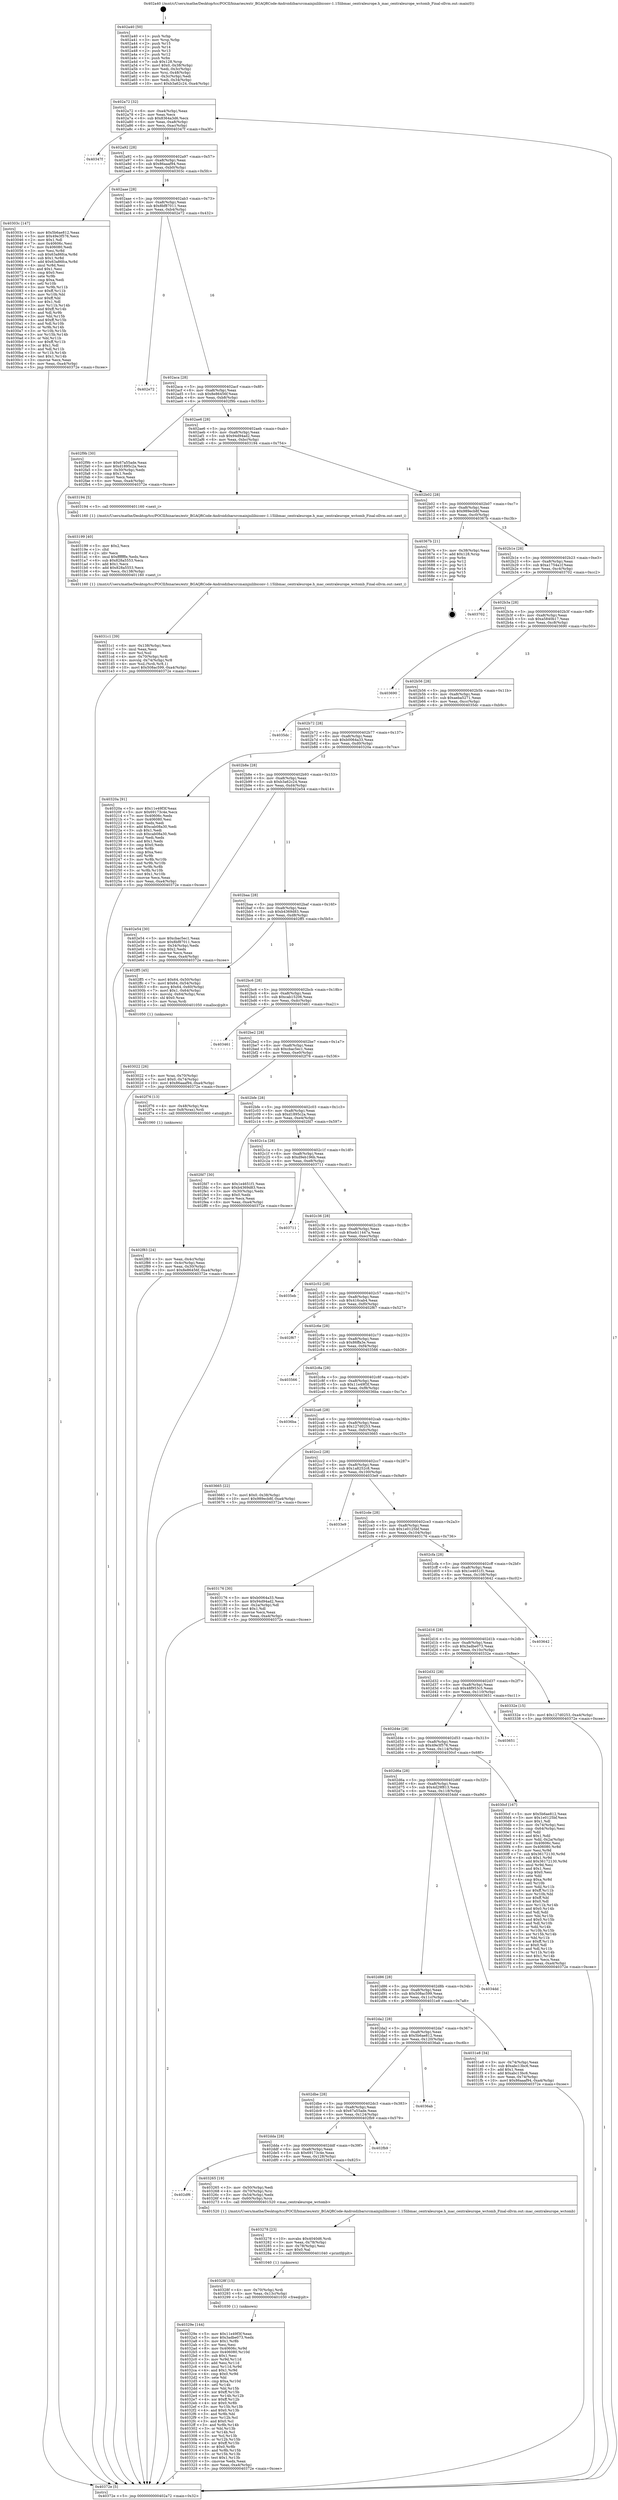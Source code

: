 digraph "0x402a40" {
  label = "0x402a40 (/mnt/c/Users/mathe/Desktop/tcc/POCII/binaries/extr_BGAQRCode-Androidzbarsrcmainjnilibiconv-1.15libmac_centraleurope.h_mac_centraleurope_wctomb_Final-ollvm.out::main(0))"
  labelloc = "t"
  node[shape=record]

  Entry [label="",width=0.3,height=0.3,shape=circle,fillcolor=black,style=filled]
  "0x402a72" [label="{
     0x402a72 [32]\l
     | [instrs]\l
     &nbsp;&nbsp;0x402a72 \<+6\>: mov -0xa4(%rbp),%eax\l
     &nbsp;&nbsp;0x402a78 \<+2\>: mov %eax,%ecx\l
     &nbsp;&nbsp;0x402a7a \<+6\>: sub $0x8364a3d6,%ecx\l
     &nbsp;&nbsp;0x402a80 \<+6\>: mov %eax,-0xa8(%rbp)\l
     &nbsp;&nbsp;0x402a86 \<+6\>: mov %ecx,-0xac(%rbp)\l
     &nbsp;&nbsp;0x402a8c \<+6\>: je 000000000040347f \<main+0xa3f\>\l
  }"]
  "0x40347f" [label="{
     0x40347f\l
  }", style=dashed]
  "0x402a92" [label="{
     0x402a92 [28]\l
     | [instrs]\l
     &nbsp;&nbsp;0x402a92 \<+5\>: jmp 0000000000402a97 \<main+0x57\>\l
     &nbsp;&nbsp;0x402a97 \<+6\>: mov -0xa8(%rbp),%eax\l
     &nbsp;&nbsp;0x402a9d \<+5\>: sub $0x86aaaf94,%eax\l
     &nbsp;&nbsp;0x402aa2 \<+6\>: mov %eax,-0xb0(%rbp)\l
     &nbsp;&nbsp;0x402aa8 \<+6\>: je 000000000040303c \<main+0x5fc\>\l
  }"]
  Exit [label="",width=0.3,height=0.3,shape=circle,fillcolor=black,style=filled,peripheries=2]
  "0x40303c" [label="{
     0x40303c [147]\l
     | [instrs]\l
     &nbsp;&nbsp;0x40303c \<+5\>: mov $0x5b6ae812,%eax\l
     &nbsp;&nbsp;0x403041 \<+5\>: mov $0x49e3f576,%ecx\l
     &nbsp;&nbsp;0x403046 \<+2\>: mov $0x1,%dl\l
     &nbsp;&nbsp;0x403048 \<+7\>: mov 0x40606c,%esi\l
     &nbsp;&nbsp;0x40304f \<+7\>: mov 0x406080,%edi\l
     &nbsp;&nbsp;0x403056 \<+3\>: mov %esi,%r8d\l
     &nbsp;&nbsp;0x403059 \<+7\>: sub $0x63a86fca,%r8d\l
     &nbsp;&nbsp;0x403060 \<+4\>: sub $0x1,%r8d\l
     &nbsp;&nbsp;0x403064 \<+7\>: add $0x63a86fca,%r8d\l
     &nbsp;&nbsp;0x40306b \<+4\>: imul %r8d,%esi\l
     &nbsp;&nbsp;0x40306f \<+3\>: and $0x1,%esi\l
     &nbsp;&nbsp;0x403072 \<+3\>: cmp $0x0,%esi\l
     &nbsp;&nbsp;0x403075 \<+4\>: sete %r9b\l
     &nbsp;&nbsp;0x403079 \<+3\>: cmp $0xa,%edi\l
     &nbsp;&nbsp;0x40307c \<+4\>: setl %r10b\l
     &nbsp;&nbsp;0x403080 \<+3\>: mov %r9b,%r11b\l
     &nbsp;&nbsp;0x403083 \<+4\>: xor $0xff,%r11b\l
     &nbsp;&nbsp;0x403087 \<+3\>: mov %r10b,%bl\l
     &nbsp;&nbsp;0x40308a \<+3\>: xor $0xff,%bl\l
     &nbsp;&nbsp;0x40308d \<+3\>: xor $0x1,%dl\l
     &nbsp;&nbsp;0x403090 \<+3\>: mov %r11b,%r14b\l
     &nbsp;&nbsp;0x403093 \<+4\>: and $0xff,%r14b\l
     &nbsp;&nbsp;0x403097 \<+3\>: and %dl,%r9b\l
     &nbsp;&nbsp;0x40309a \<+3\>: mov %bl,%r15b\l
     &nbsp;&nbsp;0x40309d \<+4\>: and $0xff,%r15b\l
     &nbsp;&nbsp;0x4030a1 \<+3\>: and %dl,%r10b\l
     &nbsp;&nbsp;0x4030a4 \<+3\>: or %r9b,%r14b\l
     &nbsp;&nbsp;0x4030a7 \<+3\>: or %r10b,%r15b\l
     &nbsp;&nbsp;0x4030aa \<+3\>: xor %r15b,%r14b\l
     &nbsp;&nbsp;0x4030ad \<+3\>: or %bl,%r11b\l
     &nbsp;&nbsp;0x4030b0 \<+4\>: xor $0xff,%r11b\l
     &nbsp;&nbsp;0x4030b4 \<+3\>: or $0x1,%dl\l
     &nbsp;&nbsp;0x4030b7 \<+3\>: and %dl,%r11b\l
     &nbsp;&nbsp;0x4030ba \<+3\>: or %r11b,%r14b\l
     &nbsp;&nbsp;0x4030bd \<+4\>: test $0x1,%r14b\l
     &nbsp;&nbsp;0x4030c1 \<+3\>: cmovne %ecx,%eax\l
     &nbsp;&nbsp;0x4030c4 \<+6\>: mov %eax,-0xa4(%rbp)\l
     &nbsp;&nbsp;0x4030ca \<+5\>: jmp 000000000040372e \<main+0xcee\>\l
  }"]
  "0x402aae" [label="{
     0x402aae [28]\l
     | [instrs]\l
     &nbsp;&nbsp;0x402aae \<+5\>: jmp 0000000000402ab3 \<main+0x73\>\l
     &nbsp;&nbsp;0x402ab3 \<+6\>: mov -0xa8(%rbp),%eax\l
     &nbsp;&nbsp;0x402ab9 \<+5\>: sub $0x8bf87011,%eax\l
     &nbsp;&nbsp;0x402abe \<+6\>: mov %eax,-0xb4(%rbp)\l
     &nbsp;&nbsp;0x402ac4 \<+6\>: je 0000000000402e72 \<main+0x432\>\l
  }"]
  "0x40329e" [label="{
     0x40329e [144]\l
     | [instrs]\l
     &nbsp;&nbsp;0x40329e \<+5\>: mov $0x11e49f3f,%eax\l
     &nbsp;&nbsp;0x4032a3 \<+5\>: mov $0x3adbe073,%edx\l
     &nbsp;&nbsp;0x4032a8 \<+3\>: mov $0x1,%r8b\l
     &nbsp;&nbsp;0x4032ab \<+2\>: xor %esi,%esi\l
     &nbsp;&nbsp;0x4032ad \<+8\>: mov 0x40606c,%r9d\l
     &nbsp;&nbsp;0x4032b5 \<+8\>: mov 0x406080,%r10d\l
     &nbsp;&nbsp;0x4032bd \<+3\>: sub $0x1,%esi\l
     &nbsp;&nbsp;0x4032c0 \<+3\>: mov %r9d,%r11d\l
     &nbsp;&nbsp;0x4032c3 \<+3\>: add %esi,%r11d\l
     &nbsp;&nbsp;0x4032c6 \<+4\>: imul %r11d,%r9d\l
     &nbsp;&nbsp;0x4032ca \<+4\>: and $0x1,%r9d\l
     &nbsp;&nbsp;0x4032ce \<+4\>: cmp $0x0,%r9d\l
     &nbsp;&nbsp;0x4032d2 \<+3\>: sete %bl\l
     &nbsp;&nbsp;0x4032d5 \<+4\>: cmp $0xa,%r10d\l
     &nbsp;&nbsp;0x4032d9 \<+4\>: setl %r14b\l
     &nbsp;&nbsp;0x4032dd \<+3\>: mov %bl,%r15b\l
     &nbsp;&nbsp;0x4032e0 \<+4\>: xor $0xff,%r15b\l
     &nbsp;&nbsp;0x4032e4 \<+3\>: mov %r14b,%r12b\l
     &nbsp;&nbsp;0x4032e7 \<+4\>: xor $0xff,%r12b\l
     &nbsp;&nbsp;0x4032eb \<+4\>: xor $0x0,%r8b\l
     &nbsp;&nbsp;0x4032ef \<+3\>: mov %r15b,%r13b\l
     &nbsp;&nbsp;0x4032f2 \<+4\>: and $0x0,%r13b\l
     &nbsp;&nbsp;0x4032f6 \<+3\>: and %r8b,%bl\l
     &nbsp;&nbsp;0x4032f9 \<+3\>: mov %r12b,%cl\l
     &nbsp;&nbsp;0x4032fc \<+3\>: and $0x0,%cl\l
     &nbsp;&nbsp;0x4032ff \<+3\>: and %r8b,%r14b\l
     &nbsp;&nbsp;0x403302 \<+3\>: or %bl,%r13b\l
     &nbsp;&nbsp;0x403305 \<+3\>: or %r14b,%cl\l
     &nbsp;&nbsp;0x403308 \<+3\>: xor %cl,%r13b\l
     &nbsp;&nbsp;0x40330b \<+3\>: or %r12b,%r15b\l
     &nbsp;&nbsp;0x40330e \<+4\>: xor $0xff,%r15b\l
     &nbsp;&nbsp;0x403312 \<+4\>: or $0x0,%r8b\l
     &nbsp;&nbsp;0x403316 \<+3\>: and %r8b,%r15b\l
     &nbsp;&nbsp;0x403319 \<+3\>: or %r15b,%r13b\l
     &nbsp;&nbsp;0x40331c \<+4\>: test $0x1,%r13b\l
     &nbsp;&nbsp;0x403320 \<+3\>: cmovne %edx,%eax\l
     &nbsp;&nbsp;0x403323 \<+6\>: mov %eax,-0xa4(%rbp)\l
     &nbsp;&nbsp;0x403329 \<+5\>: jmp 000000000040372e \<main+0xcee\>\l
  }"]
  "0x402e72" [label="{
     0x402e72\l
  }", style=dashed]
  "0x402aca" [label="{
     0x402aca [28]\l
     | [instrs]\l
     &nbsp;&nbsp;0x402aca \<+5\>: jmp 0000000000402acf \<main+0x8f\>\l
     &nbsp;&nbsp;0x402acf \<+6\>: mov -0xa8(%rbp),%eax\l
     &nbsp;&nbsp;0x402ad5 \<+5\>: sub $0x8e86456f,%eax\l
     &nbsp;&nbsp;0x402ada \<+6\>: mov %eax,-0xb8(%rbp)\l
     &nbsp;&nbsp;0x402ae0 \<+6\>: je 0000000000402f9b \<main+0x55b\>\l
  }"]
  "0x40328f" [label="{
     0x40328f [15]\l
     | [instrs]\l
     &nbsp;&nbsp;0x40328f \<+4\>: mov -0x70(%rbp),%rdi\l
     &nbsp;&nbsp;0x403293 \<+6\>: mov %eax,-0x13c(%rbp)\l
     &nbsp;&nbsp;0x403299 \<+5\>: call 0000000000401030 \<free@plt\>\l
     | [calls]\l
     &nbsp;&nbsp;0x401030 \{1\} (unknown)\l
  }"]
  "0x402f9b" [label="{
     0x402f9b [30]\l
     | [instrs]\l
     &nbsp;&nbsp;0x402f9b \<+5\>: mov $0x67a55ade,%eax\l
     &nbsp;&nbsp;0x402fa0 \<+5\>: mov $0xd1895c2a,%ecx\l
     &nbsp;&nbsp;0x402fa5 \<+3\>: mov -0x30(%rbp),%edx\l
     &nbsp;&nbsp;0x402fa8 \<+3\>: cmp $0x1,%edx\l
     &nbsp;&nbsp;0x402fab \<+3\>: cmovl %ecx,%eax\l
     &nbsp;&nbsp;0x402fae \<+6\>: mov %eax,-0xa4(%rbp)\l
     &nbsp;&nbsp;0x402fb4 \<+5\>: jmp 000000000040372e \<main+0xcee\>\l
  }"]
  "0x402ae6" [label="{
     0x402ae6 [28]\l
     | [instrs]\l
     &nbsp;&nbsp;0x402ae6 \<+5\>: jmp 0000000000402aeb \<main+0xab\>\l
     &nbsp;&nbsp;0x402aeb \<+6\>: mov -0xa8(%rbp),%eax\l
     &nbsp;&nbsp;0x402af1 \<+5\>: sub $0x94d94ad2,%eax\l
     &nbsp;&nbsp;0x402af6 \<+6\>: mov %eax,-0xbc(%rbp)\l
     &nbsp;&nbsp;0x402afc \<+6\>: je 0000000000403194 \<main+0x754\>\l
  }"]
  "0x403278" [label="{
     0x403278 [23]\l
     | [instrs]\l
     &nbsp;&nbsp;0x403278 \<+10\>: movabs $0x4040d6,%rdi\l
     &nbsp;&nbsp;0x403282 \<+3\>: mov %eax,-0x78(%rbp)\l
     &nbsp;&nbsp;0x403285 \<+3\>: mov -0x78(%rbp),%esi\l
     &nbsp;&nbsp;0x403288 \<+2\>: mov $0x0,%al\l
     &nbsp;&nbsp;0x40328a \<+5\>: call 0000000000401040 \<printf@plt\>\l
     | [calls]\l
     &nbsp;&nbsp;0x401040 \{1\} (unknown)\l
  }"]
  "0x403194" [label="{
     0x403194 [5]\l
     | [instrs]\l
     &nbsp;&nbsp;0x403194 \<+5\>: call 0000000000401160 \<next_i\>\l
     | [calls]\l
     &nbsp;&nbsp;0x401160 \{1\} (/mnt/c/Users/mathe/Desktop/tcc/POCII/binaries/extr_BGAQRCode-Androidzbarsrcmainjnilibiconv-1.15libmac_centraleurope.h_mac_centraleurope_wctomb_Final-ollvm.out::next_i)\l
  }"]
  "0x402b02" [label="{
     0x402b02 [28]\l
     | [instrs]\l
     &nbsp;&nbsp;0x402b02 \<+5\>: jmp 0000000000402b07 \<main+0xc7\>\l
     &nbsp;&nbsp;0x402b07 \<+6\>: mov -0xa8(%rbp),%eax\l
     &nbsp;&nbsp;0x402b0d \<+5\>: sub $0x989ecb8f,%eax\l
     &nbsp;&nbsp;0x402b12 \<+6\>: mov %eax,-0xc0(%rbp)\l
     &nbsp;&nbsp;0x402b18 \<+6\>: je 000000000040367b \<main+0xc3b\>\l
  }"]
  "0x402df6" [label="{
     0x402df6\l
  }", style=dashed]
  "0x40367b" [label="{
     0x40367b [21]\l
     | [instrs]\l
     &nbsp;&nbsp;0x40367b \<+3\>: mov -0x38(%rbp),%eax\l
     &nbsp;&nbsp;0x40367e \<+7\>: add $0x128,%rsp\l
     &nbsp;&nbsp;0x403685 \<+1\>: pop %rbx\l
     &nbsp;&nbsp;0x403686 \<+2\>: pop %r12\l
     &nbsp;&nbsp;0x403688 \<+2\>: pop %r13\l
     &nbsp;&nbsp;0x40368a \<+2\>: pop %r14\l
     &nbsp;&nbsp;0x40368c \<+2\>: pop %r15\l
     &nbsp;&nbsp;0x40368e \<+1\>: pop %rbp\l
     &nbsp;&nbsp;0x40368f \<+1\>: ret\l
  }"]
  "0x402b1e" [label="{
     0x402b1e [28]\l
     | [instrs]\l
     &nbsp;&nbsp;0x402b1e \<+5\>: jmp 0000000000402b23 \<main+0xe3\>\l
     &nbsp;&nbsp;0x402b23 \<+6\>: mov -0xa8(%rbp),%eax\l
     &nbsp;&nbsp;0x402b29 \<+5\>: sub $0xa1754a1f,%eax\l
     &nbsp;&nbsp;0x402b2e \<+6\>: mov %eax,-0xc4(%rbp)\l
     &nbsp;&nbsp;0x402b34 \<+6\>: je 0000000000403702 \<main+0xcc2\>\l
  }"]
  "0x403265" [label="{
     0x403265 [19]\l
     | [instrs]\l
     &nbsp;&nbsp;0x403265 \<+3\>: mov -0x50(%rbp),%edi\l
     &nbsp;&nbsp;0x403268 \<+4\>: mov -0x70(%rbp),%rsi\l
     &nbsp;&nbsp;0x40326c \<+3\>: mov -0x54(%rbp),%edx\l
     &nbsp;&nbsp;0x40326f \<+4\>: mov -0x60(%rbp),%rcx\l
     &nbsp;&nbsp;0x403273 \<+5\>: call 0000000000401520 \<mac_centraleurope_wctomb\>\l
     | [calls]\l
     &nbsp;&nbsp;0x401520 \{1\} (/mnt/c/Users/mathe/Desktop/tcc/POCII/binaries/extr_BGAQRCode-Androidzbarsrcmainjnilibiconv-1.15libmac_centraleurope.h_mac_centraleurope_wctomb_Final-ollvm.out::mac_centraleurope_wctomb)\l
  }"]
  "0x403702" [label="{
     0x403702\l
  }", style=dashed]
  "0x402b3a" [label="{
     0x402b3a [28]\l
     | [instrs]\l
     &nbsp;&nbsp;0x402b3a \<+5\>: jmp 0000000000402b3f \<main+0xff\>\l
     &nbsp;&nbsp;0x402b3f \<+6\>: mov -0xa8(%rbp),%eax\l
     &nbsp;&nbsp;0x402b45 \<+5\>: sub $0xa5840b17,%eax\l
     &nbsp;&nbsp;0x402b4a \<+6\>: mov %eax,-0xc8(%rbp)\l
     &nbsp;&nbsp;0x402b50 \<+6\>: je 0000000000403690 \<main+0xc50\>\l
  }"]
  "0x402dda" [label="{
     0x402dda [28]\l
     | [instrs]\l
     &nbsp;&nbsp;0x402dda \<+5\>: jmp 0000000000402ddf \<main+0x39f\>\l
     &nbsp;&nbsp;0x402ddf \<+6\>: mov -0xa8(%rbp),%eax\l
     &nbsp;&nbsp;0x402de5 \<+5\>: sub $0x69173c4e,%eax\l
     &nbsp;&nbsp;0x402dea \<+6\>: mov %eax,-0x128(%rbp)\l
     &nbsp;&nbsp;0x402df0 \<+6\>: je 0000000000403265 \<main+0x825\>\l
  }"]
  "0x403690" [label="{
     0x403690\l
  }", style=dashed]
  "0x402b56" [label="{
     0x402b56 [28]\l
     | [instrs]\l
     &nbsp;&nbsp;0x402b56 \<+5\>: jmp 0000000000402b5b \<main+0x11b\>\l
     &nbsp;&nbsp;0x402b5b \<+6\>: mov -0xa8(%rbp),%eax\l
     &nbsp;&nbsp;0x402b61 \<+5\>: sub $0xaeba5271,%eax\l
     &nbsp;&nbsp;0x402b66 \<+6\>: mov %eax,-0xcc(%rbp)\l
     &nbsp;&nbsp;0x402b6c \<+6\>: je 00000000004035dc \<main+0xb9c\>\l
  }"]
  "0x402fb9" [label="{
     0x402fb9\l
  }", style=dashed]
  "0x4035dc" [label="{
     0x4035dc\l
  }", style=dashed]
  "0x402b72" [label="{
     0x402b72 [28]\l
     | [instrs]\l
     &nbsp;&nbsp;0x402b72 \<+5\>: jmp 0000000000402b77 \<main+0x137\>\l
     &nbsp;&nbsp;0x402b77 \<+6\>: mov -0xa8(%rbp),%eax\l
     &nbsp;&nbsp;0x402b7d \<+5\>: sub $0xb0064a33,%eax\l
     &nbsp;&nbsp;0x402b82 \<+6\>: mov %eax,-0xd0(%rbp)\l
     &nbsp;&nbsp;0x402b88 \<+6\>: je 000000000040320a \<main+0x7ca\>\l
  }"]
  "0x402dbe" [label="{
     0x402dbe [28]\l
     | [instrs]\l
     &nbsp;&nbsp;0x402dbe \<+5\>: jmp 0000000000402dc3 \<main+0x383\>\l
     &nbsp;&nbsp;0x402dc3 \<+6\>: mov -0xa8(%rbp),%eax\l
     &nbsp;&nbsp;0x402dc9 \<+5\>: sub $0x67a55ade,%eax\l
     &nbsp;&nbsp;0x402dce \<+6\>: mov %eax,-0x124(%rbp)\l
     &nbsp;&nbsp;0x402dd4 \<+6\>: je 0000000000402fb9 \<main+0x579\>\l
  }"]
  "0x40320a" [label="{
     0x40320a [91]\l
     | [instrs]\l
     &nbsp;&nbsp;0x40320a \<+5\>: mov $0x11e49f3f,%eax\l
     &nbsp;&nbsp;0x40320f \<+5\>: mov $0x69173c4e,%ecx\l
     &nbsp;&nbsp;0x403214 \<+7\>: mov 0x40606c,%edx\l
     &nbsp;&nbsp;0x40321b \<+7\>: mov 0x406080,%esi\l
     &nbsp;&nbsp;0x403222 \<+2\>: mov %edx,%edi\l
     &nbsp;&nbsp;0x403224 \<+6\>: add $0xcab08a30,%edi\l
     &nbsp;&nbsp;0x40322a \<+3\>: sub $0x1,%edi\l
     &nbsp;&nbsp;0x40322d \<+6\>: sub $0xcab08a30,%edi\l
     &nbsp;&nbsp;0x403233 \<+3\>: imul %edi,%edx\l
     &nbsp;&nbsp;0x403236 \<+3\>: and $0x1,%edx\l
     &nbsp;&nbsp;0x403239 \<+3\>: cmp $0x0,%edx\l
     &nbsp;&nbsp;0x40323c \<+4\>: sete %r8b\l
     &nbsp;&nbsp;0x403240 \<+3\>: cmp $0xa,%esi\l
     &nbsp;&nbsp;0x403243 \<+4\>: setl %r9b\l
     &nbsp;&nbsp;0x403247 \<+3\>: mov %r8b,%r10b\l
     &nbsp;&nbsp;0x40324a \<+3\>: and %r9b,%r10b\l
     &nbsp;&nbsp;0x40324d \<+3\>: xor %r9b,%r8b\l
     &nbsp;&nbsp;0x403250 \<+3\>: or %r8b,%r10b\l
     &nbsp;&nbsp;0x403253 \<+4\>: test $0x1,%r10b\l
     &nbsp;&nbsp;0x403257 \<+3\>: cmovne %ecx,%eax\l
     &nbsp;&nbsp;0x40325a \<+6\>: mov %eax,-0xa4(%rbp)\l
     &nbsp;&nbsp;0x403260 \<+5\>: jmp 000000000040372e \<main+0xcee\>\l
  }"]
  "0x402b8e" [label="{
     0x402b8e [28]\l
     | [instrs]\l
     &nbsp;&nbsp;0x402b8e \<+5\>: jmp 0000000000402b93 \<main+0x153\>\l
     &nbsp;&nbsp;0x402b93 \<+6\>: mov -0xa8(%rbp),%eax\l
     &nbsp;&nbsp;0x402b99 \<+5\>: sub $0xb3a62c24,%eax\l
     &nbsp;&nbsp;0x402b9e \<+6\>: mov %eax,-0xd4(%rbp)\l
     &nbsp;&nbsp;0x402ba4 \<+6\>: je 0000000000402e54 \<main+0x414\>\l
  }"]
  "0x4036ab" [label="{
     0x4036ab\l
  }", style=dashed]
  "0x402e54" [label="{
     0x402e54 [30]\l
     | [instrs]\l
     &nbsp;&nbsp;0x402e54 \<+5\>: mov $0xcbac5ec1,%eax\l
     &nbsp;&nbsp;0x402e59 \<+5\>: mov $0x8bf87011,%ecx\l
     &nbsp;&nbsp;0x402e5e \<+3\>: mov -0x34(%rbp),%edx\l
     &nbsp;&nbsp;0x402e61 \<+3\>: cmp $0x2,%edx\l
     &nbsp;&nbsp;0x402e64 \<+3\>: cmovne %ecx,%eax\l
     &nbsp;&nbsp;0x402e67 \<+6\>: mov %eax,-0xa4(%rbp)\l
     &nbsp;&nbsp;0x402e6d \<+5\>: jmp 000000000040372e \<main+0xcee\>\l
  }"]
  "0x402baa" [label="{
     0x402baa [28]\l
     | [instrs]\l
     &nbsp;&nbsp;0x402baa \<+5\>: jmp 0000000000402baf \<main+0x16f\>\l
     &nbsp;&nbsp;0x402baf \<+6\>: mov -0xa8(%rbp),%eax\l
     &nbsp;&nbsp;0x402bb5 \<+5\>: sub $0xb4369d83,%eax\l
     &nbsp;&nbsp;0x402bba \<+6\>: mov %eax,-0xd8(%rbp)\l
     &nbsp;&nbsp;0x402bc0 \<+6\>: je 0000000000402ff5 \<main+0x5b5\>\l
  }"]
  "0x40372e" [label="{
     0x40372e [5]\l
     | [instrs]\l
     &nbsp;&nbsp;0x40372e \<+5\>: jmp 0000000000402a72 \<main+0x32\>\l
  }"]
  "0x402a40" [label="{
     0x402a40 [50]\l
     | [instrs]\l
     &nbsp;&nbsp;0x402a40 \<+1\>: push %rbp\l
     &nbsp;&nbsp;0x402a41 \<+3\>: mov %rsp,%rbp\l
     &nbsp;&nbsp;0x402a44 \<+2\>: push %r15\l
     &nbsp;&nbsp;0x402a46 \<+2\>: push %r14\l
     &nbsp;&nbsp;0x402a48 \<+2\>: push %r13\l
     &nbsp;&nbsp;0x402a4a \<+2\>: push %r12\l
     &nbsp;&nbsp;0x402a4c \<+1\>: push %rbx\l
     &nbsp;&nbsp;0x402a4d \<+7\>: sub $0x128,%rsp\l
     &nbsp;&nbsp;0x402a54 \<+7\>: movl $0x0,-0x38(%rbp)\l
     &nbsp;&nbsp;0x402a5b \<+3\>: mov %edi,-0x3c(%rbp)\l
     &nbsp;&nbsp;0x402a5e \<+4\>: mov %rsi,-0x48(%rbp)\l
     &nbsp;&nbsp;0x402a62 \<+3\>: mov -0x3c(%rbp),%edi\l
     &nbsp;&nbsp;0x402a65 \<+3\>: mov %edi,-0x34(%rbp)\l
     &nbsp;&nbsp;0x402a68 \<+10\>: movl $0xb3a62c24,-0xa4(%rbp)\l
  }"]
  "0x402da2" [label="{
     0x402da2 [28]\l
     | [instrs]\l
     &nbsp;&nbsp;0x402da2 \<+5\>: jmp 0000000000402da7 \<main+0x367\>\l
     &nbsp;&nbsp;0x402da7 \<+6\>: mov -0xa8(%rbp),%eax\l
     &nbsp;&nbsp;0x402dad \<+5\>: sub $0x5b6ae812,%eax\l
     &nbsp;&nbsp;0x402db2 \<+6\>: mov %eax,-0x120(%rbp)\l
     &nbsp;&nbsp;0x402db8 \<+6\>: je 00000000004036ab \<main+0xc6b\>\l
  }"]
  "0x402ff5" [label="{
     0x402ff5 [45]\l
     | [instrs]\l
     &nbsp;&nbsp;0x402ff5 \<+7\>: movl $0x64,-0x50(%rbp)\l
     &nbsp;&nbsp;0x402ffc \<+7\>: movl $0x64,-0x54(%rbp)\l
     &nbsp;&nbsp;0x403003 \<+8\>: movq $0x64,-0x60(%rbp)\l
     &nbsp;&nbsp;0x40300b \<+7\>: movl $0x1,-0x64(%rbp)\l
     &nbsp;&nbsp;0x403012 \<+4\>: movslq -0x64(%rbp),%rax\l
     &nbsp;&nbsp;0x403016 \<+4\>: shl $0x0,%rax\l
     &nbsp;&nbsp;0x40301a \<+3\>: mov %rax,%rdi\l
     &nbsp;&nbsp;0x40301d \<+5\>: call 0000000000401050 \<malloc@plt\>\l
     | [calls]\l
     &nbsp;&nbsp;0x401050 \{1\} (unknown)\l
  }"]
  "0x402bc6" [label="{
     0x402bc6 [28]\l
     | [instrs]\l
     &nbsp;&nbsp;0x402bc6 \<+5\>: jmp 0000000000402bcb \<main+0x18b\>\l
     &nbsp;&nbsp;0x402bcb \<+6\>: mov -0xa8(%rbp),%eax\l
     &nbsp;&nbsp;0x402bd1 \<+5\>: sub $0xcab15206,%eax\l
     &nbsp;&nbsp;0x402bd6 \<+6\>: mov %eax,-0xdc(%rbp)\l
     &nbsp;&nbsp;0x402bdc \<+6\>: je 0000000000403461 \<main+0xa21\>\l
  }"]
  "0x4031e8" [label="{
     0x4031e8 [34]\l
     | [instrs]\l
     &nbsp;&nbsp;0x4031e8 \<+3\>: mov -0x74(%rbp),%eax\l
     &nbsp;&nbsp;0x4031eb \<+5\>: sub $0xabc13bc6,%eax\l
     &nbsp;&nbsp;0x4031f0 \<+3\>: add $0x1,%eax\l
     &nbsp;&nbsp;0x4031f3 \<+5\>: add $0xabc13bc6,%eax\l
     &nbsp;&nbsp;0x4031f8 \<+3\>: mov %eax,-0x74(%rbp)\l
     &nbsp;&nbsp;0x4031fb \<+10\>: movl $0x86aaaf94,-0xa4(%rbp)\l
     &nbsp;&nbsp;0x403205 \<+5\>: jmp 000000000040372e \<main+0xcee\>\l
  }"]
  "0x403461" [label="{
     0x403461\l
  }", style=dashed]
  "0x402be2" [label="{
     0x402be2 [28]\l
     | [instrs]\l
     &nbsp;&nbsp;0x402be2 \<+5\>: jmp 0000000000402be7 \<main+0x1a7\>\l
     &nbsp;&nbsp;0x402be7 \<+6\>: mov -0xa8(%rbp),%eax\l
     &nbsp;&nbsp;0x402bed \<+5\>: sub $0xcbac5ec1,%eax\l
     &nbsp;&nbsp;0x402bf2 \<+6\>: mov %eax,-0xe0(%rbp)\l
     &nbsp;&nbsp;0x402bf8 \<+6\>: je 0000000000402f76 \<main+0x536\>\l
  }"]
  "0x402d86" [label="{
     0x402d86 [28]\l
     | [instrs]\l
     &nbsp;&nbsp;0x402d86 \<+5\>: jmp 0000000000402d8b \<main+0x34b\>\l
     &nbsp;&nbsp;0x402d8b \<+6\>: mov -0xa8(%rbp),%eax\l
     &nbsp;&nbsp;0x402d91 \<+5\>: sub $0x508ac599,%eax\l
     &nbsp;&nbsp;0x402d96 \<+6\>: mov %eax,-0x11c(%rbp)\l
     &nbsp;&nbsp;0x402d9c \<+6\>: je 00000000004031e8 \<main+0x7a8\>\l
  }"]
  "0x402f76" [label="{
     0x402f76 [13]\l
     | [instrs]\l
     &nbsp;&nbsp;0x402f76 \<+4\>: mov -0x48(%rbp),%rax\l
     &nbsp;&nbsp;0x402f7a \<+4\>: mov 0x8(%rax),%rdi\l
     &nbsp;&nbsp;0x402f7e \<+5\>: call 0000000000401060 \<atoi@plt\>\l
     | [calls]\l
     &nbsp;&nbsp;0x401060 \{1\} (unknown)\l
  }"]
  "0x402bfe" [label="{
     0x402bfe [28]\l
     | [instrs]\l
     &nbsp;&nbsp;0x402bfe \<+5\>: jmp 0000000000402c03 \<main+0x1c3\>\l
     &nbsp;&nbsp;0x402c03 \<+6\>: mov -0xa8(%rbp),%eax\l
     &nbsp;&nbsp;0x402c09 \<+5\>: sub $0xd1895c2a,%eax\l
     &nbsp;&nbsp;0x402c0e \<+6\>: mov %eax,-0xe4(%rbp)\l
     &nbsp;&nbsp;0x402c14 \<+6\>: je 0000000000402fd7 \<main+0x597\>\l
  }"]
  "0x402f83" [label="{
     0x402f83 [24]\l
     | [instrs]\l
     &nbsp;&nbsp;0x402f83 \<+3\>: mov %eax,-0x4c(%rbp)\l
     &nbsp;&nbsp;0x402f86 \<+3\>: mov -0x4c(%rbp),%eax\l
     &nbsp;&nbsp;0x402f89 \<+3\>: mov %eax,-0x30(%rbp)\l
     &nbsp;&nbsp;0x402f8c \<+10\>: movl $0x8e86456f,-0xa4(%rbp)\l
     &nbsp;&nbsp;0x402f96 \<+5\>: jmp 000000000040372e \<main+0xcee\>\l
  }"]
  "0x4034dd" [label="{
     0x4034dd\l
  }", style=dashed]
  "0x402fd7" [label="{
     0x402fd7 [30]\l
     | [instrs]\l
     &nbsp;&nbsp;0x402fd7 \<+5\>: mov $0x1e4651f1,%eax\l
     &nbsp;&nbsp;0x402fdc \<+5\>: mov $0xb4369d83,%ecx\l
     &nbsp;&nbsp;0x402fe1 \<+3\>: mov -0x30(%rbp),%edx\l
     &nbsp;&nbsp;0x402fe4 \<+3\>: cmp $0x0,%edx\l
     &nbsp;&nbsp;0x402fe7 \<+3\>: cmove %ecx,%eax\l
     &nbsp;&nbsp;0x402fea \<+6\>: mov %eax,-0xa4(%rbp)\l
     &nbsp;&nbsp;0x402ff0 \<+5\>: jmp 000000000040372e \<main+0xcee\>\l
  }"]
  "0x402c1a" [label="{
     0x402c1a [28]\l
     | [instrs]\l
     &nbsp;&nbsp;0x402c1a \<+5\>: jmp 0000000000402c1f \<main+0x1df\>\l
     &nbsp;&nbsp;0x402c1f \<+6\>: mov -0xa8(%rbp),%eax\l
     &nbsp;&nbsp;0x402c25 \<+5\>: sub $0xd9eb196b,%eax\l
     &nbsp;&nbsp;0x402c2a \<+6\>: mov %eax,-0xe8(%rbp)\l
     &nbsp;&nbsp;0x402c30 \<+6\>: je 0000000000403711 \<main+0xcd1\>\l
  }"]
  "0x403022" [label="{
     0x403022 [26]\l
     | [instrs]\l
     &nbsp;&nbsp;0x403022 \<+4\>: mov %rax,-0x70(%rbp)\l
     &nbsp;&nbsp;0x403026 \<+7\>: movl $0x0,-0x74(%rbp)\l
     &nbsp;&nbsp;0x40302d \<+10\>: movl $0x86aaaf94,-0xa4(%rbp)\l
     &nbsp;&nbsp;0x403037 \<+5\>: jmp 000000000040372e \<main+0xcee\>\l
  }"]
  "0x4031c1" [label="{
     0x4031c1 [39]\l
     | [instrs]\l
     &nbsp;&nbsp;0x4031c1 \<+6\>: mov -0x138(%rbp),%ecx\l
     &nbsp;&nbsp;0x4031c7 \<+3\>: imul %eax,%ecx\l
     &nbsp;&nbsp;0x4031ca \<+3\>: mov %cl,%sil\l
     &nbsp;&nbsp;0x4031cd \<+4\>: mov -0x70(%rbp),%rdi\l
     &nbsp;&nbsp;0x4031d1 \<+4\>: movslq -0x74(%rbp),%r8\l
     &nbsp;&nbsp;0x4031d5 \<+4\>: mov %sil,(%rdi,%r8,1)\l
     &nbsp;&nbsp;0x4031d9 \<+10\>: movl $0x508ac599,-0xa4(%rbp)\l
     &nbsp;&nbsp;0x4031e3 \<+5\>: jmp 000000000040372e \<main+0xcee\>\l
  }"]
  "0x403711" [label="{
     0x403711\l
  }", style=dashed]
  "0x402c36" [label="{
     0x402c36 [28]\l
     | [instrs]\l
     &nbsp;&nbsp;0x402c36 \<+5\>: jmp 0000000000402c3b \<main+0x1fb\>\l
     &nbsp;&nbsp;0x402c3b \<+6\>: mov -0xa8(%rbp),%eax\l
     &nbsp;&nbsp;0x402c41 \<+5\>: sub $0xeb11447a,%eax\l
     &nbsp;&nbsp;0x402c46 \<+6\>: mov %eax,-0xec(%rbp)\l
     &nbsp;&nbsp;0x402c4c \<+6\>: je 00000000004035eb \<main+0xbab\>\l
  }"]
  "0x403199" [label="{
     0x403199 [40]\l
     | [instrs]\l
     &nbsp;&nbsp;0x403199 \<+5\>: mov $0x2,%ecx\l
     &nbsp;&nbsp;0x40319e \<+1\>: cltd\l
     &nbsp;&nbsp;0x40319f \<+2\>: idiv %ecx\l
     &nbsp;&nbsp;0x4031a1 \<+6\>: imul $0xfffffffe,%edx,%ecx\l
     &nbsp;&nbsp;0x4031a7 \<+6\>: sub $0x828a5553,%ecx\l
     &nbsp;&nbsp;0x4031ad \<+3\>: add $0x1,%ecx\l
     &nbsp;&nbsp;0x4031b0 \<+6\>: add $0x828a5553,%ecx\l
     &nbsp;&nbsp;0x4031b6 \<+6\>: mov %ecx,-0x138(%rbp)\l
     &nbsp;&nbsp;0x4031bc \<+5\>: call 0000000000401160 \<next_i\>\l
     | [calls]\l
     &nbsp;&nbsp;0x401160 \{1\} (/mnt/c/Users/mathe/Desktop/tcc/POCII/binaries/extr_BGAQRCode-Androidzbarsrcmainjnilibiconv-1.15libmac_centraleurope.h_mac_centraleurope_wctomb_Final-ollvm.out::next_i)\l
  }"]
  "0x4035eb" [label="{
     0x4035eb\l
  }", style=dashed]
  "0x402c52" [label="{
     0x402c52 [28]\l
     | [instrs]\l
     &nbsp;&nbsp;0x402c52 \<+5\>: jmp 0000000000402c57 \<main+0x217\>\l
     &nbsp;&nbsp;0x402c57 \<+6\>: mov -0xa8(%rbp),%eax\l
     &nbsp;&nbsp;0x402c5d \<+5\>: sub $0x416cab4,%eax\l
     &nbsp;&nbsp;0x402c62 \<+6\>: mov %eax,-0xf0(%rbp)\l
     &nbsp;&nbsp;0x402c68 \<+6\>: je 0000000000402f67 \<main+0x527\>\l
  }"]
  "0x402d6a" [label="{
     0x402d6a [28]\l
     | [instrs]\l
     &nbsp;&nbsp;0x402d6a \<+5\>: jmp 0000000000402d6f \<main+0x32f\>\l
     &nbsp;&nbsp;0x402d6f \<+6\>: mov -0xa8(%rbp),%eax\l
     &nbsp;&nbsp;0x402d75 \<+5\>: sub $0x4d29f813,%eax\l
     &nbsp;&nbsp;0x402d7a \<+6\>: mov %eax,-0x118(%rbp)\l
     &nbsp;&nbsp;0x402d80 \<+6\>: je 00000000004034dd \<main+0xa9d\>\l
  }"]
  "0x402f67" [label="{
     0x402f67\l
  }", style=dashed]
  "0x402c6e" [label="{
     0x402c6e [28]\l
     | [instrs]\l
     &nbsp;&nbsp;0x402c6e \<+5\>: jmp 0000000000402c73 \<main+0x233\>\l
     &nbsp;&nbsp;0x402c73 \<+6\>: mov -0xa8(%rbp),%eax\l
     &nbsp;&nbsp;0x402c79 \<+5\>: sub $0x86ffa3e,%eax\l
     &nbsp;&nbsp;0x402c7e \<+6\>: mov %eax,-0xf4(%rbp)\l
     &nbsp;&nbsp;0x402c84 \<+6\>: je 0000000000403566 \<main+0xb26\>\l
  }"]
  "0x4030cf" [label="{
     0x4030cf [167]\l
     | [instrs]\l
     &nbsp;&nbsp;0x4030cf \<+5\>: mov $0x5b6ae812,%eax\l
     &nbsp;&nbsp;0x4030d4 \<+5\>: mov $0x1e0125bf,%ecx\l
     &nbsp;&nbsp;0x4030d9 \<+2\>: mov $0x1,%dl\l
     &nbsp;&nbsp;0x4030db \<+3\>: mov -0x74(%rbp),%esi\l
     &nbsp;&nbsp;0x4030de \<+3\>: cmp -0x64(%rbp),%esi\l
     &nbsp;&nbsp;0x4030e1 \<+4\>: setl %dil\l
     &nbsp;&nbsp;0x4030e5 \<+4\>: and $0x1,%dil\l
     &nbsp;&nbsp;0x4030e9 \<+4\>: mov %dil,-0x2a(%rbp)\l
     &nbsp;&nbsp;0x4030ed \<+7\>: mov 0x40606c,%esi\l
     &nbsp;&nbsp;0x4030f4 \<+8\>: mov 0x406080,%r8d\l
     &nbsp;&nbsp;0x4030fc \<+3\>: mov %esi,%r9d\l
     &nbsp;&nbsp;0x4030ff \<+7\>: sub $0x36172130,%r9d\l
     &nbsp;&nbsp;0x403106 \<+4\>: sub $0x1,%r9d\l
     &nbsp;&nbsp;0x40310a \<+7\>: add $0x36172130,%r9d\l
     &nbsp;&nbsp;0x403111 \<+4\>: imul %r9d,%esi\l
     &nbsp;&nbsp;0x403115 \<+3\>: and $0x1,%esi\l
     &nbsp;&nbsp;0x403118 \<+3\>: cmp $0x0,%esi\l
     &nbsp;&nbsp;0x40311b \<+4\>: sete %dil\l
     &nbsp;&nbsp;0x40311f \<+4\>: cmp $0xa,%r8d\l
     &nbsp;&nbsp;0x403123 \<+4\>: setl %r10b\l
     &nbsp;&nbsp;0x403127 \<+3\>: mov %dil,%r11b\l
     &nbsp;&nbsp;0x40312a \<+4\>: xor $0xff,%r11b\l
     &nbsp;&nbsp;0x40312e \<+3\>: mov %r10b,%bl\l
     &nbsp;&nbsp;0x403131 \<+3\>: xor $0xff,%bl\l
     &nbsp;&nbsp;0x403134 \<+3\>: xor $0x0,%dl\l
     &nbsp;&nbsp;0x403137 \<+3\>: mov %r11b,%r14b\l
     &nbsp;&nbsp;0x40313a \<+4\>: and $0x0,%r14b\l
     &nbsp;&nbsp;0x40313e \<+3\>: and %dl,%dil\l
     &nbsp;&nbsp;0x403141 \<+3\>: mov %bl,%r15b\l
     &nbsp;&nbsp;0x403144 \<+4\>: and $0x0,%r15b\l
     &nbsp;&nbsp;0x403148 \<+3\>: and %dl,%r10b\l
     &nbsp;&nbsp;0x40314b \<+3\>: or %dil,%r14b\l
     &nbsp;&nbsp;0x40314e \<+3\>: or %r10b,%r15b\l
     &nbsp;&nbsp;0x403151 \<+3\>: xor %r15b,%r14b\l
     &nbsp;&nbsp;0x403154 \<+3\>: or %bl,%r11b\l
     &nbsp;&nbsp;0x403157 \<+4\>: xor $0xff,%r11b\l
     &nbsp;&nbsp;0x40315b \<+3\>: or $0x0,%dl\l
     &nbsp;&nbsp;0x40315e \<+3\>: and %dl,%r11b\l
     &nbsp;&nbsp;0x403161 \<+3\>: or %r11b,%r14b\l
     &nbsp;&nbsp;0x403164 \<+4\>: test $0x1,%r14b\l
     &nbsp;&nbsp;0x403168 \<+3\>: cmovne %ecx,%eax\l
     &nbsp;&nbsp;0x40316b \<+6\>: mov %eax,-0xa4(%rbp)\l
     &nbsp;&nbsp;0x403171 \<+5\>: jmp 000000000040372e \<main+0xcee\>\l
  }"]
  "0x403566" [label="{
     0x403566\l
  }", style=dashed]
  "0x402c8a" [label="{
     0x402c8a [28]\l
     | [instrs]\l
     &nbsp;&nbsp;0x402c8a \<+5\>: jmp 0000000000402c8f \<main+0x24f\>\l
     &nbsp;&nbsp;0x402c8f \<+6\>: mov -0xa8(%rbp),%eax\l
     &nbsp;&nbsp;0x402c95 \<+5\>: sub $0x11e49f3f,%eax\l
     &nbsp;&nbsp;0x402c9a \<+6\>: mov %eax,-0xf8(%rbp)\l
     &nbsp;&nbsp;0x402ca0 \<+6\>: je 00000000004036ba \<main+0xc7a\>\l
  }"]
  "0x402d4e" [label="{
     0x402d4e [28]\l
     | [instrs]\l
     &nbsp;&nbsp;0x402d4e \<+5\>: jmp 0000000000402d53 \<main+0x313\>\l
     &nbsp;&nbsp;0x402d53 \<+6\>: mov -0xa8(%rbp),%eax\l
     &nbsp;&nbsp;0x402d59 \<+5\>: sub $0x49e3f576,%eax\l
     &nbsp;&nbsp;0x402d5e \<+6\>: mov %eax,-0x114(%rbp)\l
     &nbsp;&nbsp;0x402d64 \<+6\>: je 00000000004030cf \<main+0x68f\>\l
  }"]
  "0x4036ba" [label="{
     0x4036ba\l
  }", style=dashed]
  "0x402ca6" [label="{
     0x402ca6 [28]\l
     | [instrs]\l
     &nbsp;&nbsp;0x402ca6 \<+5\>: jmp 0000000000402cab \<main+0x26b\>\l
     &nbsp;&nbsp;0x402cab \<+6\>: mov -0xa8(%rbp),%eax\l
     &nbsp;&nbsp;0x402cb1 \<+5\>: sub $0x127d0253,%eax\l
     &nbsp;&nbsp;0x402cb6 \<+6\>: mov %eax,-0xfc(%rbp)\l
     &nbsp;&nbsp;0x402cbc \<+6\>: je 0000000000403665 \<main+0xc25\>\l
  }"]
  "0x403651" [label="{
     0x403651\l
  }", style=dashed]
  "0x403665" [label="{
     0x403665 [22]\l
     | [instrs]\l
     &nbsp;&nbsp;0x403665 \<+7\>: movl $0x0,-0x38(%rbp)\l
     &nbsp;&nbsp;0x40366c \<+10\>: movl $0x989ecb8f,-0xa4(%rbp)\l
     &nbsp;&nbsp;0x403676 \<+5\>: jmp 000000000040372e \<main+0xcee\>\l
  }"]
  "0x402cc2" [label="{
     0x402cc2 [28]\l
     | [instrs]\l
     &nbsp;&nbsp;0x402cc2 \<+5\>: jmp 0000000000402cc7 \<main+0x287\>\l
     &nbsp;&nbsp;0x402cc7 \<+6\>: mov -0xa8(%rbp),%eax\l
     &nbsp;&nbsp;0x402ccd \<+5\>: sub $0x1a8252c8,%eax\l
     &nbsp;&nbsp;0x402cd2 \<+6\>: mov %eax,-0x100(%rbp)\l
     &nbsp;&nbsp;0x402cd8 \<+6\>: je 00000000004033e9 \<main+0x9a9\>\l
  }"]
  "0x402d32" [label="{
     0x402d32 [28]\l
     | [instrs]\l
     &nbsp;&nbsp;0x402d32 \<+5\>: jmp 0000000000402d37 \<main+0x2f7\>\l
     &nbsp;&nbsp;0x402d37 \<+6\>: mov -0xa8(%rbp),%eax\l
     &nbsp;&nbsp;0x402d3d \<+5\>: sub $0x48f953c5,%eax\l
     &nbsp;&nbsp;0x402d42 \<+6\>: mov %eax,-0x110(%rbp)\l
     &nbsp;&nbsp;0x402d48 \<+6\>: je 0000000000403651 \<main+0xc11\>\l
  }"]
  "0x4033e9" [label="{
     0x4033e9\l
  }", style=dashed]
  "0x402cde" [label="{
     0x402cde [28]\l
     | [instrs]\l
     &nbsp;&nbsp;0x402cde \<+5\>: jmp 0000000000402ce3 \<main+0x2a3\>\l
     &nbsp;&nbsp;0x402ce3 \<+6\>: mov -0xa8(%rbp),%eax\l
     &nbsp;&nbsp;0x402ce9 \<+5\>: sub $0x1e0125bf,%eax\l
     &nbsp;&nbsp;0x402cee \<+6\>: mov %eax,-0x104(%rbp)\l
     &nbsp;&nbsp;0x402cf4 \<+6\>: je 0000000000403176 \<main+0x736\>\l
  }"]
  "0x40332e" [label="{
     0x40332e [15]\l
     | [instrs]\l
     &nbsp;&nbsp;0x40332e \<+10\>: movl $0x127d0253,-0xa4(%rbp)\l
     &nbsp;&nbsp;0x403338 \<+5\>: jmp 000000000040372e \<main+0xcee\>\l
  }"]
  "0x403176" [label="{
     0x403176 [30]\l
     | [instrs]\l
     &nbsp;&nbsp;0x403176 \<+5\>: mov $0xb0064a33,%eax\l
     &nbsp;&nbsp;0x40317b \<+5\>: mov $0x94d94ad2,%ecx\l
     &nbsp;&nbsp;0x403180 \<+3\>: mov -0x2a(%rbp),%dl\l
     &nbsp;&nbsp;0x403183 \<+3\>: test $0x1,%dl\l
     &nbsp;&nbsp;0x403186 \<+3\>: cmovne %ecx,%eax\l
     &nbsp;&nbsp;0x403189 \<+6\>: mov %eax,-0xa4(%rbp)\l
     &nbsp;&nbsp;0x40318f \<+5\>: jmp 000000000040372e \<main+0xcee\>\l
  }"]
  "0x402cfa" [label="{
     0x402cfa [28]\l
     | [instrs]\l
     &nbsp;&nbsp;0x402cfa \<+5\>: jmp 0000000000402cff \<main+0x2bf\>\l
     &nbsp;&nbsp;0x402cff \<+6\>: mov -0xa8(%rbp),%eax\l
     &nbsp;&nbsp;0x402d05 \<+5\>: sub $0x1e4651f1,%eax\l
     &nbsp;&nbsp;0x402d0a \<+6\>: mov %eax,-0x108(%rbp)\l
     &nbsp;&nbsp;0x402d10 \<+6\>: je 0000000000403642 \<main+0xc02\>\l
  }"]
  "0x402d16" [label="{
     0x402d16 [28]\l
     | [instrs]\l
     &nbsp;&nbsp;0x402d16 \<+5\>: jmp 0000000000402d1b \<main+0x2db\>\l
     &nbsp;&nbsp;0x402d1b \<+6\>: mov -0xa8(%rbp),%eax\l
     &nbsp;&nbsp;0x402d21 \<+5\>: sub $0x3adbe073,%eax\l
     &nbsp;&nbsp;0x402d26 \<+6\>: mov %eax,-0x10c(%rbp)\l
     &nbsp;&nbsp;0x402d2c \<+6\>: je 000000000040332e \<main+0x8ee\>\l
  }"]
  "0x403642" [label="{
     0x403642\l
  }", style=dashed]
  Entry -> "0x402a40" [label=" 1"]
  "0x402a72" -> "0x40347f" [label=" 0"]
  "0x402a72" -> "0x402a92" [label=" 18"]
  "0x40367b" -> Exit [label=" 1"]
  "0x402a92" -> "0x40303c" [label=" 2"]
  "0x402a92" -> "0x402aae" [label=" 16"]
  "0x403665" -> "0x40372e" [label=" 1"]
  "0x402aae" -> "0x402e72" [label=" 0"]
  "0x402aae" -> "0x402aca" [label=" 16"]
  "0x40332e" -> "0x40372e" [label=" 1"]
  "0x402aca" -> "0x402f9b" [label=" 1"]
  "0x402aca" -> "0x402ae6" [label=" 15"]
  "0x40329e" -> "0x40372e" [label=" 1"]
  "0x402ae6" -> "0x403194" [label=" 1"]
  "0x402ae6" -> "0x402b02" [label=" 14"]
  "0x40328f" -> "0x40329e" [label=" 1"]
  "0x402b02" -> "0x40367b" [label=" 1"]
  "0x402b02" -> "0x402b1e" [label=" 13"]
  "0x403278" -> "0x40328f" [label=" 1"]
  "0x402b1e" -> "0x403702" [label=" 0"]
  "0x402b1e" -> "0x402b3a" [label=" 13"]
  "0x403265" -> "0x403278" [label=" 1"]
  "0x402b3a" -> "0x403690" [label=" 0"]
  "0x402b3a" -> "0x402b56" [label=" 13"]
  "0x402dda" -> "0x403265" [label=" 1"]
  "0x402b56" -> "0x4035dc" [label=" 0"]
  "0x402b56" -> "0x402b72" [label=" 13"]
  "0x402dda" -> "0x402df6" [label=" 0"]
  "0x402b72" -> "0x40320a" [label=" 1"]
  "0x402b72" -> "0x402b8e" [label=" 12"]
  "0x402dbe" -> "0x402fb9" [label=" 0"]
  "0x402b8e" -> "0x402e54" [label=" 1"]
  "0x402b8e" -> "0x402baa" [label=" 11"]
  "0x402e54" -> "0x40372e" [label=" 1"]
  "0x402a40" -> "0x402a72" [label=" 1"]
  "0x40372e" -> "0x402a72" [label=" 17"]
  "0x402dbe" -> "0x402dda" [label=" 1"]
  "0x402baa" -> "0x402ff5" [label=" 1"]
  "0x402baa" -> "0x402bc6" [label=" 10"]
  "0x402da2" -> "0x4036ab" [label=" 0"]
  "0x402bc6" -> "0x403461" [label=" 0"]
  "0x402bc6" -> "0x402be2" [label=" 10"]
  "0x402da2" -> "0x402dbe" [label=" 1"]
  "0x402be2" -> "0x402f76" [label=" 1"]
  "0x402be2" -> "0x402bfe" [label=" 9"]
  "0x402f76" -> "0x402f83" [label=" 1"]
  "0x402f83" -> "0x40372e" [label=" 1"]
  "0x402f9b" -> "0x40372e" [label=" 1"]
  "0x4031e8" -> "0x40372e" [label=" 1"]
  "0x402bfe" -> "0x402fd7" [label=" 1"]
  "0x402bfe" -> "0x402c1a" [label=" 8"]
  "0x402fd7" -> "0x40372e" [label=" 1"]
  "0x402ff5" -> "0x403022" [label=" 1"]
  "0x403022" -> "0x40372e" [label=" 1"]
  "0x40303c" -> "0x40372e" [label=" 2"]
  "0x402d86" -> "0x402da2" [label=" 1"]
  "0x402c1a" -> "0x403711" [label=" 0"]
  "0x402c1a" -> "0x402c36" [label=" 8"]
  "0x40320a" -> "0x40372e" [label=" 1"]
  "0x402c36" -> "0x4035eb" [label=" 0"]
  "0x402c36" -> "0x402c52" [label=" 8"]
  "0x402d6a" -> "0x402d86" [label=" 2"]
  "0x402c52" -> "0x402f67" [label=" 0"]
  "0x402c52" -> "0x402c6e" [label=" 8"]
  "0x402d6a" -> "0x4034dd" [label=" 0"]
  "0x402c6e" -> "0x403566" [label=" 0"]
  "0x402c6e" -> "0x402c8a" [label=" 8"]
  "0x402d86" -> "0x4031e8" [label=" 1"]
  "0x402c8a" -> "0x4036ba" [label=" 0"]
  "0x402c8a" -> "0x402ca6" [label=" 8"]
  "0x403199" -> "0x4031c1" [label=" 1"]
  "0x402ca6" -> "0x403665" [label=" 1"]
  "0x402ca6" -> "0x402cc2" [label=" 7"]
  "0x403194" -> "0x403199" [label=" 1"]
  "0x402cc2" -> "0x4033e9" [label=" 0"]
  "0x402cc2" -> "0x402cde" [label=" 7"]
  "0x4030cf" -> "0x40372e" [label=" 2"]
  "0x402cde" -> "0x403176" [label=" 2"]
  "0x402cde" -> "0x402cfa" [label=" 5"]
  "0x402d4e" -> "0x402d6a" [label=" 2"]
  "0x402cfa" -> "0x403642" [label=" 0"]
  "0x402cfa" -> "0x402d16" [label=" 5"]
  "0x402d4e" -> "0x4030cf" [label=" 2"]
  "0x402d16" -> "0x40332e" [label=" 1"]
  "0x402d16" -> "0x402d32" [label=" 4"]
  "0x403176" -> "0x40372e" [label=" 2"]
  "0x402d32" -> "0x403651" [label=" 0"]
  "0x402d32" -> "0x402d4e" [label=" 4"]
  "0x4031c1" -> "0x40372e" [label=" 1"]
}
